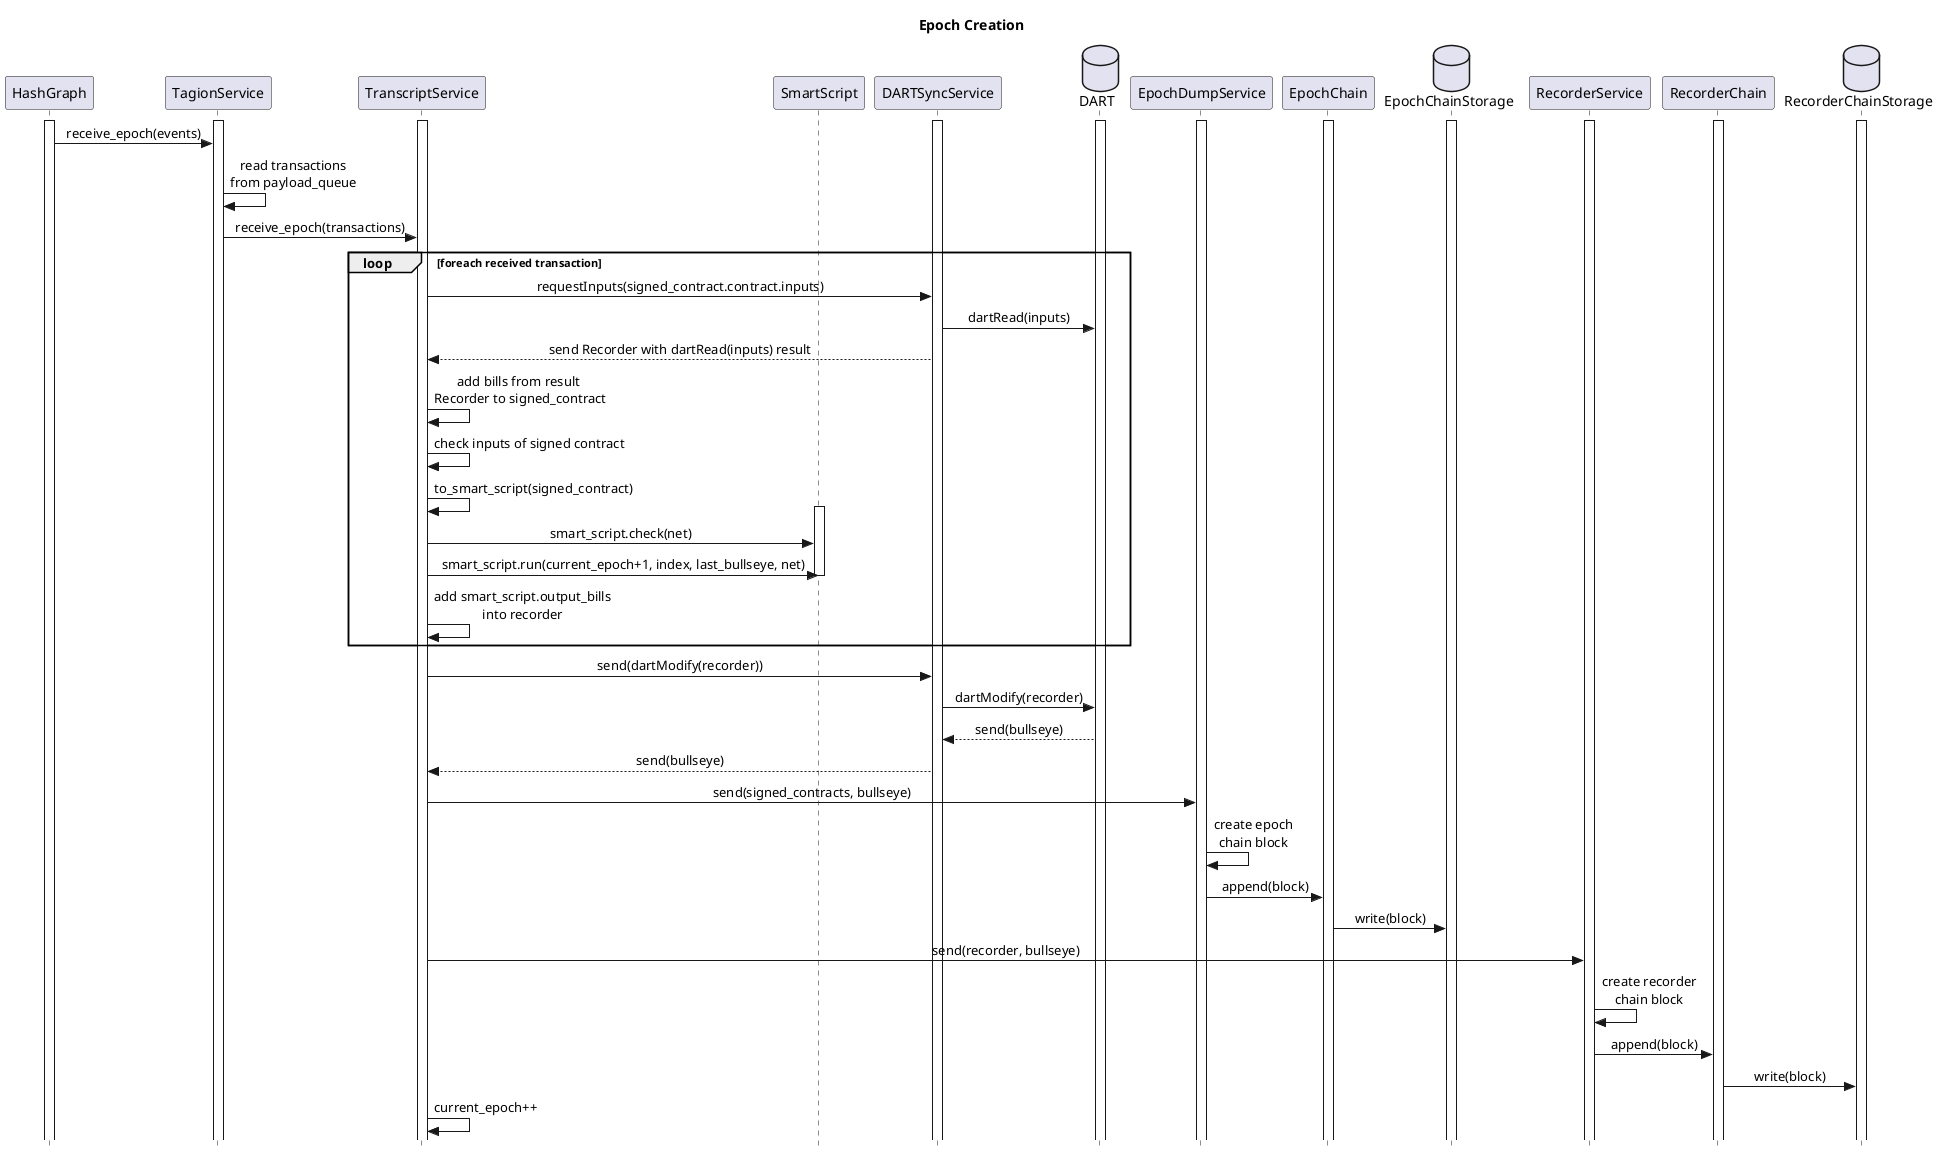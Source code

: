 @startuml Epoch Creation Sequence

skinparam Style strictuml
skinparam SequenceMessageAlign center
hide empty description
title Epoch Creation

participant HashGraph as hashgraph
participant TagionService as tagion
participant TranscriptService as transcript
participant SmartScript as smartscript

participant DARTSyncService as dartsync
database DART as dart
participant EpochDumpService as epochdump
participant EpochChain as epochchain
database EpochChainStorage as epochstorage
participant RecorderService as recservice
participant RecorderChain as recchain
database RecorderChainStorage as recstorage

activate dartsync
activate dart
activate tagion
activate transcript
activate epochdump
activate epochchain
activate epochstorage
activate recservice
activate recchain
activate recstorage
activate hashgraph

hashgraph -> tagion : receive_epoch(events)

tagion -> tagion : read transactions\nfrom payload_queue

tagion -> transcript : receive_epoch(transactions)

loop foreach received transaction

    transcript -> dartsync : requestInputs(signed_contract.contract.inputs)
    dartsync -> dart : dartRead(inputs)
    dartsync --> transcript : send Recorder with dartRead(inputs) result
    transcript -> transcript : add bills from result \nRecorder to signed_contract
    transcript -> transcript : check inputs of signed contract
    transcript -> transcript : to_smart_script(signed_contract)

    activate smartscript

    transcript -> smartscript : smart_script.check(net)
    transcript -> smartscript : smart_script.run(current_epoch+1, index, last_bullseye, net)

    deactivate smartscript

    transcript -> transcript : add smart_script.output_bills\ninto recorder

end

transcript -> dartsync : send(dartModify(recorder))
dartsync -> dart : dartModify(recorder)
dart --> dartsync : send(bullseye)
dartsync --> transcript : send(bullseye)

transcript -> epochdump : send(signed_contracts, bullseye)
epochdump -> epochdump : create epoch\nchain block
epochdump -> epochchain : append(block)
epochchain -> epochstorage : write(block)

transcript -> recservice : send(recorder, bullseye)
recservice -> recservice : create recorder\nchain block
recservice -> recchain : append(block)
recchain -> recstorage : write(block)

transcript -> transcript : current_epoch++

@enduml
